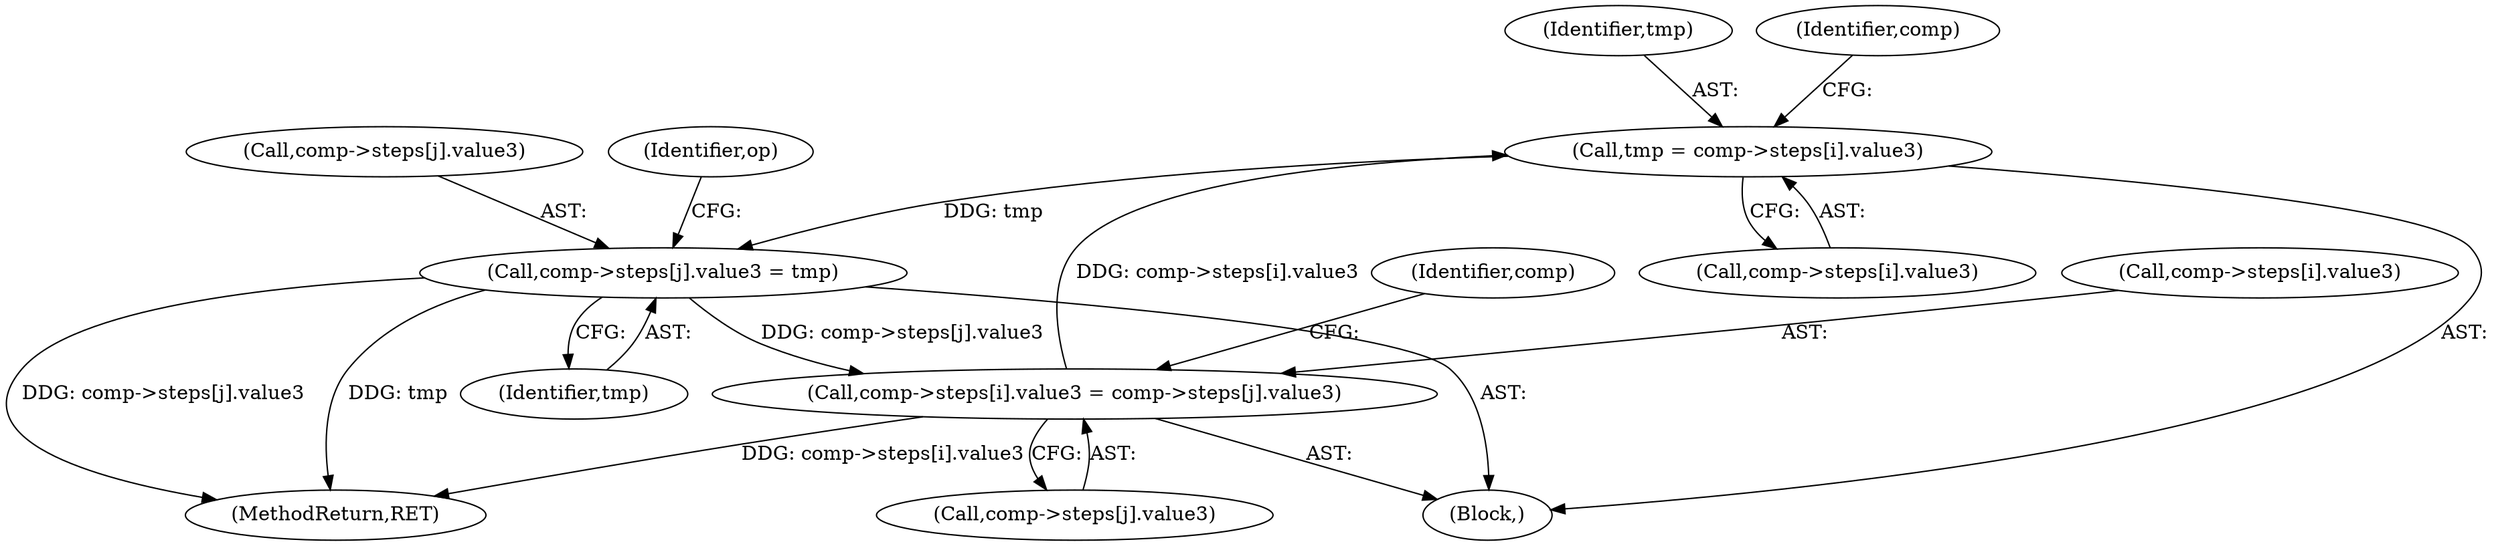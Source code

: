 digraph "0_Chrome_96dbafe288dbe2f0cc45fa3c39daf6d0c37acbab_26@array" {
"1000192" [label="(Call,tmp = comp->steps[i].value3)"];
"1000201" [label="(Call,comp->steps[i].value3 = comp->steps[j].value3)"];
"1000216" [label="(Call,comp->steps[j].value3 = tmp)"];
"1000192" [label="(Call,tmp = comp->steps[i].value3)"];
"1000224" [label="(Identifier,tmp)"];
"1000226" [label="(Identifier,op)"];
"1000209" [label="(Call,comp->steps[j].value3)"];
"1000192" [label="(Call,tmp = comp->steps[i].value3)"];
"1000121" [label="(Block,)"];
"1000478" [label="(MethodReturn,RET)"];
"1000201" [label="(Call,comp->steps[i].value3 = comp->steps[j].value3)"];
"1000194" [label="(Call,comp->steps[i].value3)"];
"1000193" [label="(Identifier,tmp)"];
"1000202" [label="(Call,comp->steps[i].value3)"];
"1000205" [label="(Identifier,comp)"];
"1000216" [label="(Call,comp->steps[j].value3 = tmp)"];
"1000217" [label="(Call,comp->steps[j].value3)"];
"1000220" [label="(Identifier,comp)"];
"1000192" -> "1000121"  [label="AST: "];
"1000192" -> "1000194"  [label="CFG: "];
"1000193" -> "1000192"  [label="AST: "];
"1000194" -> "1000192"  [label="AST: "];
"1000205" -> "1000192"  [label="CFG: "];
"1000201" -> "1000192"  [label="DDG: comp->steps[i].value3"];
"1000192" -> "1000216"  [label="DDG: tmp"];
"1000201" -> "1000121"  [label="AST: "];
"1000201" -> "1000209"  [label="CFG: "];
"1000202" -> "1000201"  [label="AST: "];
"1000209" -> "1000201"  [label="AST: "];
"1000220" -> "1000201"  [label="CFG: "];
"1000201" -> "1000478"  [label="DDG: comp->steps[i].value3"];
"1000216" -> "1000201"  [label="DDG: comp->steps[j].value3"];
"1000216" -> "1000121"  [label="AST: "];
"1000216" -> "1000224"  [label="CFG: "];
"1000217" -> "1000216"  [label="AST: "];
"1000224" -> "1000216"  [label="AST: "];
"1000226" -> "1000216"  [label="CFG: "];
"1000216" -> "1000478"  [label="DDG: comp->steps[j].value3"];
"1000216" -> "1000478"  [label="DDG: tmp"];
}
